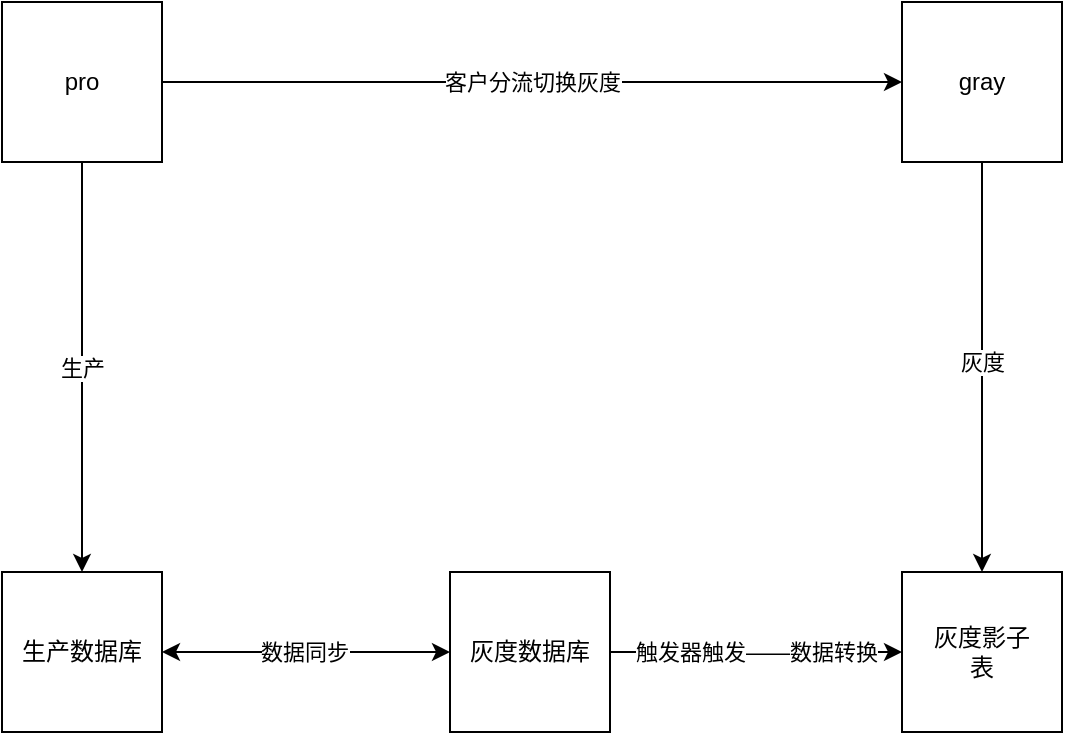 <mxfile version="20.5.1" type="github"><diagram id="1ItCFCIWRRLvXvpLXinK" name="第 1 页"><mxGraphModel dx="1360" dy="781" grid="1" gridSize="10" guides="1" tooltips="1" connect="1" arrows="1" fold="1" page="1" pageScale="1" pageWidth="827" pageHeight="1169" math="0" shadow="0"><root><mxCell id="0"/><mxCell id="1" parent="0"/><mxCell id="9ehPbC63TOT80Qj5ceJe-12" value="生产" style="edgeStyle=orthogonalEdgeStyle;rounded=0;orthogonalLoop=1;jettySize=auto;html=1;entryX=0.5;entryY=0;entryDx=0;entryDy=0;" parent="1" source="9ehPbC63TOT80Qj5ceJe-1" target="9ehPbC63TOT80Qj5ceJe-4" edge="1"><mxGeometry relative="1" as="geometry"/></mxCell><mxCell id="9ehPbC63TOT80Qj5ceJe-13" value="客户分流切换灰度" style="edgeStyle=orthogonalEdgeStyle;rounded=0;orthogonalLoop=1;jettySize=auto;html=1;" parent="1" source="9ehPbC63TOT80Qj5ceJe-1" target="9ehPbC63TOT80Qj5ceJe-3" edge="1"><mxGeometry relative="1" as="geometry"/></mxCell><mxCell id="9ehPbC63TOT80Qj5ceJe-1" value="pro" style="whiteSpace=wrap;html=1;aspect=fixed;" parent="1" vertex="1"><mxGeometry x="150" y="220" width="80" height="80" as="geometry"/></mxCell><mxCell id="9ehPbC63TOT80Qj5ceJe-11" value="灰度" style="edgeStyle=orthogonalEdgeStyle;rounded=0;orthogonalLoop=1;jettySize=auto;html=1;" parent="1" source="9ehPbC63TOT80Qj5ceJe-3" target="9ehPbC63TOT80Qj5ceJe-9" edge="1"><mxGeometry x="-0.024" relative="1" as="geometry"><mxPoint as="offset"/></mxGeometry></mxCell><mxCell id="9ehPbC63TOT80Qj5ceJe-3" value="gray" style="whiteSpace=wrap;html=1;aspect=fixed;" parent="1" vertex="1"><mxGeometry x="600" y="220" width="80" height="80" as="geometry"/></mxCell><mxCell id="9ehPbC63TOT80Qj5ceJe-4" value="生产数据库" style="whiteSpace=wrap;html=1;aspect=fixed;" parent="1" vertex="1"><mxGeometry x="150" y="505" width="80" height="80" as="geometry"/></mxCell><mxCell id="9ehPbC63TOT80Qj5ceJe-10" value="触发器触发——数据转换" style="edgeStyle=orthogonalEdgeStyle;rounded=0;orthogonalLoop=1;jettySize=auto;html=1;" parent="1" source="9ehPbC63TOT80Qj5ceJe-5" target="9ehPbC63TOT80Qj5ceJe-9" edge="1"><mxGeometry relative="1" as="geometry"/></mxCell><mxCell id="9ehPbC63TOT80Qj5ceJe-5" value="灰度数据库" style="whiteSpace=wrap;html=1;aspect=fixed;" parent="1" vertex="1"><mxGeometry x="374" y="505" width="80" height="80" as="geometry"/></mxCell><mxCell id="9ehPbC63TOT80Qj5ceJe-6" value="" style="endArrow=classic;startArrow=classic;html=1;rounded=0;exitX=1;exitY=0.5;exitDx=0;exitDy=0;" parent="1" source="9ehPbC63TOT80Qj5ceJe-4" target="9ehPbC63TOT80Qj5ceJe-5" edge="1"><mxGeometry width="50" height="50" relative="1" as="geometry"><mxPoint x="360" y="580" as="sourcePoint"/><mxPoint x="410" y="530" as="targetPoint"/></mxGeometry></mxCell><mxCell id="9ehPbC63TOT80Qj5ceJe-8" value="数据同步" style="edgeLabel;html=1;align=center;verticalAlign=middle;resizable=0;points=[];" parent="9ehPbC63TOT80Qj5ceJe-6" vertex="1" connectable="0"><mxGeometry x="0.063" y="1" relative="1" as="geometry"><mxPoint x="-6" y="1" as="offset"/></mxGeometry></mxCell><mxCell id="9ehPbC63TOT80Qj5ceJe-9" value="灰度影子&lt;br&gt;表" style="whiteSpace=wrap;html=1;aspect=fixed;" parent="1" vertex="1"><mxGeometry x="600" y="505" width="80" height="80" as="geometry"/></mxCell></root></mxGraphModel></diagram></mxfile>